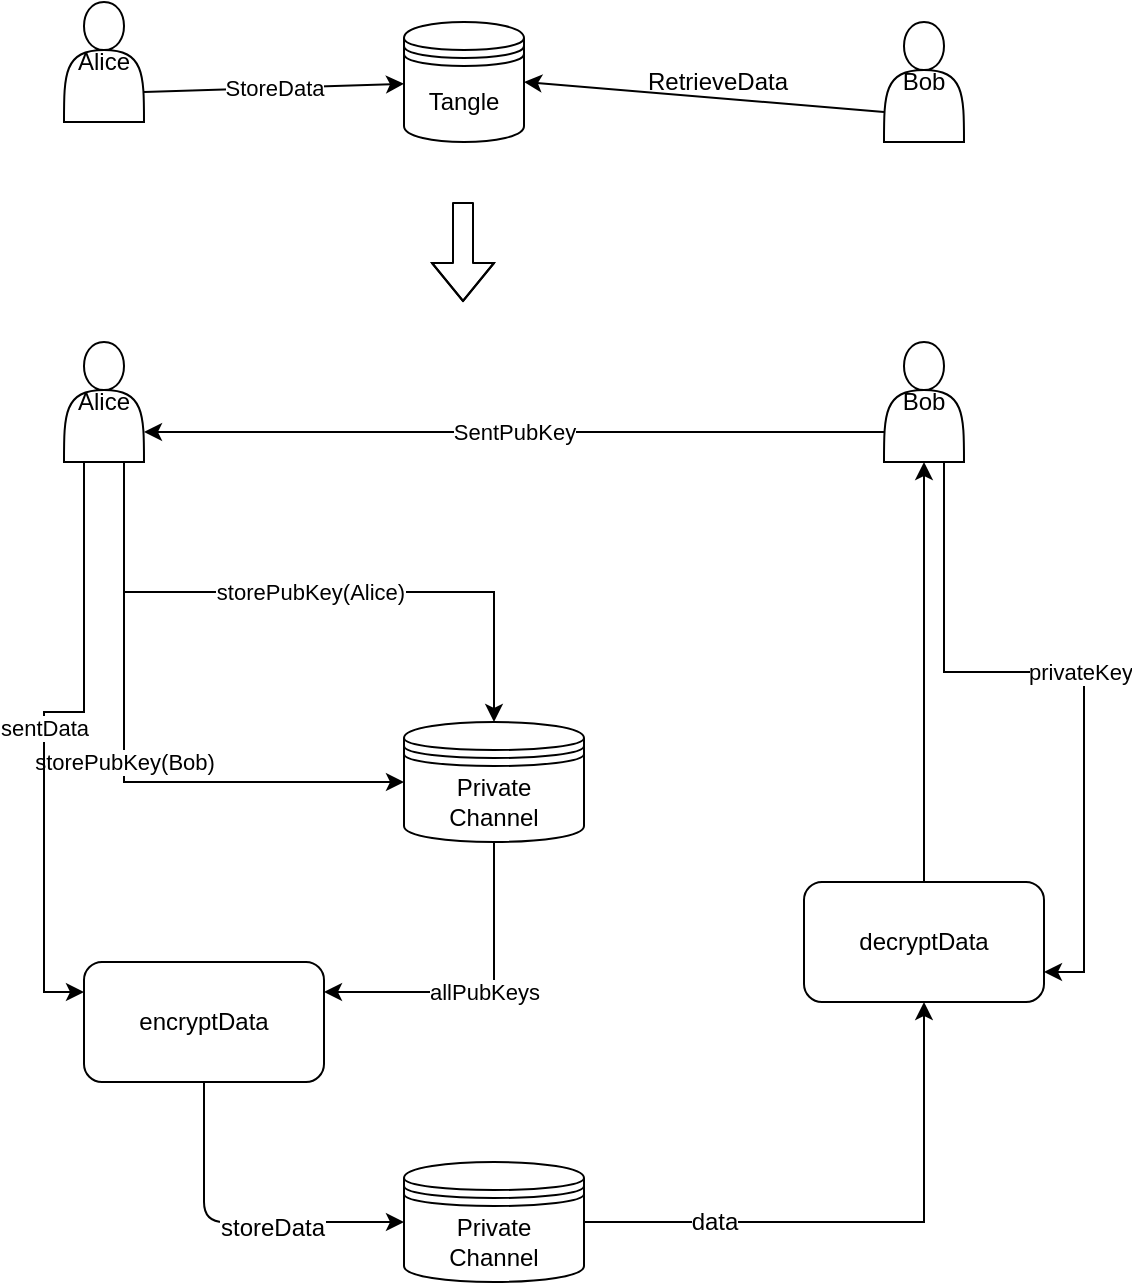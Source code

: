 <mxfile version="10.7.4" type="device"><diagram name="PubK" id="0783ab3e-0a74-02c8-0abd-f7b4e66b4bec"><mxGraphModel dx="1394" dy="824" grid="1" gridSize="10" guides="1" tooltips="1" connect="1" arrows="1" fold="1" page="1" pageScale="1" pageWidth="850" pageHeight="1100" background="#ffffff" math="0" shadow="0"><root><mxCell id="0"/><mxCell id="1" parent="0"/><mxCell id="lQn0jnvh-YHPeJSqc300-14" value="Alice&lt;br&gt;" style="shape=actor;whiteSpace=wrap;html=1;" parent="1" vertex="1"><mxGeometry x="50" y="30" width="40" height="60" as="geometry"/></mxCell><mxCell id="lQn0jnvh-YHPeJSqc300-15" value="StoreData" style="endArrow=classic;html=1;exitX=1;exitY=0.75;exitDx=0;exitDy=0;" parent="1" source="lQn0jnvh-YHPeJSqc300-14" target="lQn0jnvh-YHPeJSqc300-16" edge="1"><mxGeometry width="50" height="50" relative="1" as="geometry"><mxPoint x="50" y="170" as="sourcePoint"/><mxPoint x="100" y="120" as="targetPoint"/></mxGeometry></mxCell><mxCell id="lQn0jnvh-YHPeJSqc300-16" value="Tangle&lt;br&gt;" style="shape=datastore;whiteSpace=wrap;html=1;" parent="1" vertex="1"><mxGeometry x="220" y="40" width="60" height="60" as="geometry"/></mxCell><mxCell id="lQn0jnvh-YHPeJSqc300-17" value="Bob" style="shape=actor;whiteSpace=wrap;html=1;" parent="1" vertex="1"><mxGeometry x="460" y="40" width="40" height="60" as="geometry"/></mxCell><mxCell id="lQn0jnvh-YHPeJSqc300-18" value="" style="endArrow=classic;html=1;exitX=0;exitY=0.75;exitDx=0;exitDy=0;entryX=1;entryY=0.5;entryDx=0;entryDy=0;" parent="1" source="lQn0jnvh-YHPeJSqc300-17" target="lQn0jnvh-YHPeJSqc300-16" edge="1"><mxGeometry width="50" height="50" relative="1" as="geometry"><mxPoint x="50" y="170" as="sourcePoint"/><mxPoint x="100" y="120" as="targetPoint"/></mxGeometry></mxCell><mxCell id="lQn0jnvh-YHPeJSqc300-19" value="RetrieveData&lt;br&gt;" style="text;html=1;resizable=0;points=[];autosize=1;align=left;verticalAlign=top;spacingTop=-4;" parent="1" vertex="1"><mxGeometry x="340" y="60" width="90" height="20" as="geometry"/></mxCell><mxCell id="lQn0jnvh-YHPeJSqc300-20" value="" style="shape=flexArrow;endArrow=classic;html=1;" parent="1" edge="1"><mxGeometry width="50" height="50" relative="1" as="geometry"><mxPoint x="249.5" y="130" as="sourcePoint"/><mxPoint x="249.5" y="180" as="targetPoint"/><Array as="points"><mxPoint x="249.5" y="160"/></Array></mxGeometry></mxCell><mxCell id="lQn0jnvh-YHPeJSqc300-25" value="storePubKey(Bob)" style="edgeStyle=orthogonalEdgeStyle;rounded=0;html=1;exitX=0.75;exitY=1;exitDx=0;exitDy=0;entryX=0;entryY=0.5;entryDx=0;entryDy=0;jettySize=auto;orthogonalLoop=1;" parent="1" source="lQn0jnvh-YHPeJSqc300-21" target="lQn0jnvh-YHPeJSqc300-24" edge="1"><mxGeometry relative="1" as="geometry"/></mxCell><mxCell id="lQn0jnvh-YHPeJSqc300-27" value="storePubKey(Alice)&lt;br&gt;" style="edgeStyle=orthogonalEdgeStyle;rounded=0;html=1;exitX=0.75;exitY=1;exitDx=0;exitDy=0;entryX=0.5;entryY=0;entryDx=0;entryDy=0;jettySize=auto;orthogonalLoop=1;" parent="1" source="lQn0jnvh-YHPeJSqc300-21" target="lQn0jnvh-YHPeJSqc300-24" edge="1"><mxGeometry relative="1" as="geometry"/></mxCell><mxCell id="lQn0jnvh-YHPeJSqc300-28" value="sentData" style="edgeStyle=orthogonalEdgeStyle;rounded=0;html=1;exitX=0.25;exitY=1;exitDx=0;exitDy=0;jettySize=auto;orthogonalLoop=1;entryX=0;entryY=0.25;entryDx=0;entryDy=0;" parent="1" source="lQn0jnvh-YHPeJSqc300-21" target="lQn0jnvh-YHPeJSqc300-30" edge="1"><mxGeometry relative="1" as="geometry"><mxPoint x="220" y="550" as="targetPoint"/></mxGeometry></mxCell><mxCell id="lQn0jnvh-YHPeJSqc300-21" value="Alice" style="shape=actor;whiteSpace=wrap;html=1;" parent="1" vertex="1"><mxGeometry x="50" y="200" width="40" height="60" as="geometry"/></mxCell><mxCell id="lQn0jnvh-YHPeJSqc300-48" value="privateKey" style="edgeStyle=orthogonalEdgeStyle;rounded=0;html=1;exitX=0.75;exitY=1;exitDx=0;exitDy=0;entryX=1;entryY=0.75;entryDx=0;entryDy=0;jettySize=auto;orthogonalLoop=1;" parent="1" source="lQn0jnvh-YHPeJSqc300-22" target="lQn0jnvh-YHPeJSqc300-42" edge="1"><mxGeometry relative="1" as="geometry"/></mxCell><mxCell id="lQn0jnvh-YHPeJSqc300-22" value="Bob" style="shape=actor;whiteSpace=wrap;html=1;" parent="1" vertex="1"><mxGeometry x="460" y="200" width="40" height="60" as="geometry"/></mxCell><mxCell id="lQn0jnvh-YHPeJSqc300-23" value="SentPubKey" style="endArrow=classic;html=1;exitX=0;exitY=0.75;exitDx=0;exitDy=0;entryX=1;entryY=0.75;entryDx=0;entryDy=0;" parent="1" source="lQn0jnvh-YHPeJSqc300-22" target="lQn0jnvh-YHPeJSqc300-21" edge="1"><mxGeometry width="50" height="50" relative="1" as="geometry"><mxPoint x="50" y="340" as="sourcePoint"/><mxPoint x="100" y="290" as="targetPoint"/></mxGeometry></mxCell><mxCell id="lQn0jnvh-YHPeJSqc300-31" value="allPubKeys" style="edgeStyle=orthogonalEdgeStyle;rounded=0;html=1;exitX=0.5;exitY=1;exitDx=0;exitDy=0;entryX=1;entryY=0.25;entryDx=0;entryDy=0;jettySize=auto;orthogonalLoop=1;" parent="1" source="lQn0jnvh-YHPeJSqc300-24" target="lQn0jnvh-YHPeJSqc300-30" edge="1"><mxGeometry relative="1" as="geometry"/></mxCell><mxCell id="lQn0jnvh-YHPeJSqc300-24" value="Private&lt;br&gt;Channel" style="shape=datastore;whiteSpace=wrap;html=1;" parent="1" vertex="1"><mxGeometry x="220" y="390" width="90" height="60" as="geometry"/></mxCell><mxCell id="lQn0jnvh-YHPeJSqc300-30" value="encryptData" style="rounded=1;whiteSpace=wrap;html=1;" parent="1" vertex="1"><mxGeometry x="60" y="510" width="120" height="60" as="geometry"/></mxCell><mxCell id="lQn0jnvh-YHPeJSqc300-44" style="edgeStyle=orthogonalEdgeStyle;rounded=0;html=1;exitX=1;exitY=0.5;exitDx=0;exitDy=0;entryX=0.5;entryY=1;entryDx=0;entryDy=0;jettySize=auto;orthogonalLoop=1;" parent="1" source="lQn0jnvh-YHPeJSqc300-35" target="lQn0jnvh-YHPeJSqc300-42" edge="1"><mxGeometry relative="1" as="geometry"/></mxCell><mxCell id="lQn0jnvh-YHPeJSqc300-45" value="data" style="text;html=1;resizable=0;points=[];align=center;verticalAlign=middle;labelBackgroundColor=#ffffff;" parent="lQn0jnvh-YHPeJSqc300-44" vertex="1" connectable="0"><mxGeometry x="-0.536" relative="1" as="geometry"><mxPoint as="offset"/></mxGeometry></mxCell><mxCell id="lQn0jnvh-YHPeJSqc300-35" value="Private&lt;br&gt;Channel" style="shape=datastore;whiteSpace=wrap;html=1;" parent="1" vertex="1"><mxGeometry x="220" y="610" width="90" height="60" as="geometry"/></mxCell><mxCell id="lQn0jnvh-YHPeJSqc300-38" value="" style="endArrow=classic;html=1;exitX=0.5;exitY=1;exitDx=0;exitDy=0;entryX=0;entryY=0.5;entryDx=0;entryDy=0;" parent="1" source="lQn0jnvh-YHPeJSqc300-30" target="lQn0jnvh-YHPeJSqc300-35" edge="1"><mxGeometry width="50" height="50" relative="1" as="geometry"><mxPoint x="20" y="740" as="sourcePoint"/><mxPoint x="70" y="690" as="targetPoint"/><Array as="points"><mxPoint x="120" y="640"/></Array></mxGeometry></mxCell><mxCell id="lQn0jnvh-YHPeJSqc300-39" value="storeData" style="text;html=1;resizable=0;points=[];align=center;verticalAlign=middle;labelBackgroundColor=#ffffff;" parent="lQn0jnvh-YHPeJSqc300-38" vertex="1" connectable="0"><mxGeometry x="-0.176" y="34" relative="1" as="geometry"><mxPoint x="34" y="37" as="offset"/></mxGeometry></mxCell><mxCell id="lQn0jnvh-YHPeJSqc300-47" style="edgeStyle=orthogonalEdgeStyle;rounded=0;html=1;exitX=0.5;exitY=0;exitDx=0;exitDy=0;entryX=0.5;entryY=1;entryDx=0;entryDy=0;jettySize=auto;orthogonalLoop=1;" parent="1" source="lQn0jnvh-YHPeJSqc300-42" target="lQn0jnvh-YHPeJSqc300-22" edge="1"><mxGeometry relative="1" as="geometry"/></mxCell><mxCell id="lQn0jnvh-YHPeJSqc300-42" value="decryptData" style="rounded=1;whiteSpace=wrap;html=1;" parent="1" vertex="1"><mxGeometry x="420" y="470" width="120" height="60" as="geometry"/></mxCell></root></mxGraphModel></diagram><diagram id="yjzdHMoY_7_UCyazyquD" name="LKH"><mxGraphModel dx="1394" dy="824" grid="1" gridSize="10" guides="1" tooltips="1" connect="1" arrows="1" fold="1" page="1" pageScale="1" pageWidth="1169" pageHeight="827" math="0" shadow="0"><root><mxCell id="tGQ8PJ9gHfeY4xosZDYF-0"/><mxCell id="tGQ8PJ9gHfeY4xosZDYF-1" parent="tGQ8PJ9gHfeY4xosZDYF-0"/><mxCell id="tGQ8PJ9gHfeY4xosZDYF-5" style="rounded=0;orthogonalLoop=1;jettySize=auto;html=1;exitX=0;exitY=1;exitDx=0;exitDy=0;entryX=1;entryY=0;entryDx=0;entryDy=0;" parent="tGQ8PJ9gHfeY4xosZDYF-1" source="tGQ8PJ9gHfeY4xosZDYF-2" target="tGQ8PJ9gHfeY4xosZDYF-3" edge="1"><mxGeometry relative="1" as="geometry"/></mxCell><mxCell id="tGQ8PJ9gHfeY4xosZDYF-6" style="rounded=0;orthogonalLoop=1;jettySize=auto;html=1;exitX=1;exitY=1;exitDx=0;exitDy=0;entryX=0;entryY=0;entryDx=0;entryDy=0;" parent="tGQ8PJ9gHfeY4xosZDYF-1" source="tGQ8PJ9gHfeY4xosZDYF-2" target="tGQ8PJ9gHfeY4xosZDYF-4" edge="1"><mxGeometry relative="1" as="geometry"/></mxCell><mxCell id="tGQ8PJ9gHfeY4xosZDYF-2" value="AA" style="ellipse;whiteSpace=wrap;html=1;fillColor=#f8cecc;strokeColor=#b85450;" parent="tGQ8PJ9gHfeY4xosZDYF-1" vertex="1"><mxGeometry x="510" y="5" width="60" height="40" as="geometry"/></mxCell><mxCell id="tGQ8PJ9gHfeY4xosZDYF-27" style="edgeStyle=none;rounded=0;orthogonalLoop=1;jettySize=auto;html=1;exitX=0;exitY=0.5;exitDx=0;exitDy=0;" parent="tGQ8PJ9gHfeY4xosZDYF-1" source="tGQ8PJ9gHfeY4xosZDYF-3" target="tGQ8PJ9gHfeY4xosZDYF-9" edge="1"><mxGeometry relative="1" as="geometry"/></mxCell><mxCell id="tGQ8PJ9gHfeY4xosZDYF-28" style="edgeStyle=none;rounded=0;orthogonalLoop=1;jettySize=auto;html=1;exitX=0.5;exitY=1;exitDx=0;exitDy=0;entryX=0.5;entryY=0;entryDx=0;entryDy=0;" parent="tGQ8PJ9gHfeY4xosZDYF-1" source="tGQ8PJ9gHfeY4xosZDYF-3" target="tGQ8PJ9gHfeY4xosZDYF-14" edge="1"><mxGeometry relative="1" as="geometry"/></mxCell><mxCell id="tGQ8PJ9gHfeY4xosZDYF-3" value="BA" style="ellipse;whiteSpace=wrap;html=1;fillColor=#ffe6cc;strokeColor=#d79b00;" parent="tGQ8PJ9gHfeY4xosZDYF-1" vertex="1"><mxGeometry x="280" y="95" width="60" height="40" as="geometry"/></mxCell><mxCell id="tGQ8PJ9gHfeY4xosZDYF-29" style="edgeStyle=none;rounded=0;orthogonalLoop=1;jettySize=auto;html=1;exitX=0.5;exitY=1;exitDx=0;exitDy=0;entryX=0.5;entryY=0;entryDx=0;entryDy=0;" parent="tGQ8PJ9gHfeY4xosZDYF-1" source="tGQ8PJ9gHfeY4xosZDYF-4" target="tGQ8PJ9gHfeY4xosZDYF-19" edge="1"><mxGeometry relative="1" as="geometry"/></mxCell><mxCell id="tGQ8PJ9gHfeY4xosZDYF-30" style="edgeStyle=none;rounded=0;orthogonalLoop=1;jettySize=auto;html=1;exitX=1;exitY=1;exitDx=0;exitDy=0;entryX=0.5;entryY=0;entryDx=0;entryDy=0;" parent="tGQ8PJ9gHfeY4xosZDYF-1" source="tGQ8PJ9gHfeY4xosZDYF-4" target="tGQ8PJ9gHfeY4xosZDYF-24" edge="1"><mxGeometry relative="1" as="geometry"/></mxCell><mxCell id="tGQ8PJ9gHfeY4xosZDYF-4" value="BB" style="ellipse;whiteSpace=wrap;html=1;fillColor=#ffe6cc;strokeColor=#d79b00;" parent="tGQ8PJ9gHfeY4xosZDYF-1" vertex="1"><mxGeometry x="710" y="95" width="60" height="40" as="geometry"/></mxCell><mxCell id="tGQ8PJ9gHfeY4xosZDYF-7" style="rounded=0;orthogonalLoop=1;jettySize=auto;html=1;exitX=0;exitY=1;exitDx=0;exitDy=0;entryX=1;entryY=0;entryDx=0;entryDy=0;" parent="tGQ8PJ9gHfeY4xosZDYF-1" source="tGQ8PJ9gHfeY4xosZDYF-9" target="tGQ8PJ9gHfeY4xosZDYF-10" edge="1"><mxGeometry relative="1" as="geometry"/></mxCell><mxCell id="tGQ8PJ9gHfeY4xosZDYF-8" style="rounded=0;orthogonalLoop=1;jettySize=auto;html=1;exitX=1;exitY=1;exitDx=0;exitDy=0;entryX=0;entryY=0;entryDx=0;entryDy=0;" parent="tGQ8PJ9gHfeY4xosZDYF-1" source="tGQ8PJ9gHfeY4xosZDYF-9" target="tGQ8PJ9gHfeY4xosZDYF-11" edge="1"><mxGeometry relative="1" as="geometry"/></mxCell><mxCell id="tGQ8PJ9gHfeY4xosZDYF-9" value="CA" style="ellipse;whiteSpace=wrap;html=1;fillColor=#ffe6cc;strokeColor=#d79b00;" parent="tGQ8PJ9gHfeY4xosZDYF-1" vertex="1"><mxGeometry x="190" y="190" width="60" height="40" as="geometry"/></mxCell><mxCell id="tGQ8PJ9gHfeY4xosZDYF-10" value="DA" style="ellipse;whiteSpace=wrap;html=1;fillColor=#d5e8d4;strokeColor=#82b366;" parent="tGQ8PJ9gHfeY4xosZDYF-1" vertex="1"><mxGeometry x="130" y="260" width="60" height="40" as="geometry"/></mxCell><mxCell id="tGQ8PJ9gHfeY4xosZDYF-11" value="DB" style="ellipse;whiteSpace=wrap;html=1;fillColor=#d5e8d4;strokeColor=#82b366;" parent="tGQ8PJ9gHfeY4xosZDYF-1" vertex="1"><mxGeometry x="250" y="260" width="60" height="40" as="geometry"/></mxCell><mxCell id="tGQ8PJ9gHfeY4xosZDYF-12" style="rounded=0;orthogonalLoop=1;jettySize=auto;html=1;exitX=0;exitY=1;exitDx=0;exitDy=0;entryX=1;entryY=0;entryDx=0;entryDy=0;" parent="tGQ8PJ9gHfeY4xosZDYF-1" source="tGQ8PJ9gHfeY4xosZDYF-14" target="tGQ8PJ9gHfeY4xosZDYF-15" edge="1"><mxGeometry relative="1" as="geometry"/></mxCell><mxCell id="tGQ8PJ9gHfeY4xosZDYF-13" style="rounded=0;orthogonalLoop=1;jettySize=auto;html=1;exitX=1;exitY=1;exitDx=0;exitDy=0;entryX=0;entryY=0;entryDx=0;entryDy=0;" parent="tGQ8PJ9gHfeY4xosZDYF-1" source="tGQ8PJ9gHfeY4xosZDYF-14" target="tGQ8PJ9gHfeY4xosZDYF-16" edge="1"><mxGeometry relative="1" as="geometry"/></mxCell><mxCell id="tGQ8PJ9gHfeY4xosZDYF-14" value="CB" style="ellipse;whiteSpace=wrap;html=1;fillColor=#ffe6cc;strokeColor=#d79b00;" parent="tGQ8PJ9gHfeY4xosZDYF-1" vertex="1"><mxGeometry x="383" y="190" width="60" height="40" as="geometry"/></mxCell><mxCell id="tGQ8PJ9gHfeY4xosZDYF-15" value="DC" style="ellipse;whiteSpace=wrap;html=1;fillColor=#d5e8d4;strokeColor=#82b366;" parent="tGQ8PJ9gHfeY4xosZDYF-1" vertex="1"><mxGeometry x="323" y="260" width="60" height="40" as="geometry"/></mxCell><mxCell id="tGQ8PJ9gHfeY4xosZDYF-16" value="DE" style="ellipse;whiteSpace=wrap;html=1;fillColor=#d5e8d4;strokeColor=#82b366;" parent="tGQ8PJ9gHfeY4xosZDYF-1" vertex="1"><mxGeometry x="443" y="260" width="60" height="40" as="geometry"/></mxCell><mxCell id="tGQ8PJ9gHfeY4xosZDYF-17" style="rounded=0;orthogonalLoop=1;jettySize=auto;html=1;exitX=0;exitY=1;exitDx=0;exitDy=0;entryX=1;entryY=0;entryDx=0;entryDy=0;" parent="tGQ8PJ9gHfeY4xosZDYF-1" source="tGQ8PJ9gHfeY4xosZDYF-19" target="tGQ8PJ9gHfeY4xosZDYF-20" edge="1"><mxGeometry relative="1" as="geometry"/></mxCell><mxCell id="tGQ8PJ9gHfeY4xosZDYF-18" style="rounded=0;orthogonalLoop=1;jettySize=auto;html=1;exitX=1;exitY=1;exitDx=0;exitDy=0;entryX=0;entryY=0;entryDx=0;entryDy=0;" parent="tGQ8PJ9gHfeY4xosZDYF-1" source="tGQ8PJ9gHfeY4xosZDYF-19" target="tGQ8PJ9gHfeY4xosZDYF-21" edge="1"><mxGeometry relative="1" as="geometry"/></mxCell><mxCell id="tGQ8PJ9gHfeY4xosZDYF-19" value="CC" style="ellipse;whiteSpace=wrap;html=1;fillColor=#ffe6cc;strokeColor=#d79b00;" parent="tGQ8PJ9gHfeY4xosZDYF-1" vertex="1"><mxGeometry x="600" y="185" width="60" height="40" as="geometry"/></mxCell><mxCell id="tGQ8PJ9gHfeY4xosZDYF-20" value="DF" style="ellipse;whiteSpace=wrap;html=1;fillColor=#d5e8d4;strokeColor=#82b366;" parent="tGQ8PJ9gHfeY4xosZDYF-1" vertex="1"><mxGeometry x="540" y="255" width="60" height="40" as="geometry"/></mxCell><mxCell id="tGQ8PJ9gHfeY4xosZDYF-21" value="DG" style="ellipse;whiteSpace=wrap;html=1;fillColor=#d5e8d4;strokeColor=#82b366;" parent="tGQ8PJ9gHfeY4xosZDYF-1" vertex="1"><mxGeometry x="660" y="255" width="60" height="40" as="geometry"/></mxCell><mxCell id="tGQ8PJ9gHfeY4xosZDYF-22" style="rounded=0;orthogonalLoop=1;jettySize=auto;html=1;exitX=0;exitY=1;exitDx=0;exitDy=0;entryX=1;entryY=0;entryDx=0;entryDy=0;" parent="tGQ8PJ9gHfeY4xosZDYF-1" source="tGQ8PJ9gHfeY4xosZDYF-24" target="tGQ8PJ9gHfeY4xosZDYF-25" edge="1"><mxGeometry relative="1" as="geometry"/></mxCell><mxCell id="tGQ8PJ9gHfeY4xosZDYF-23" style="rounded=0;orthogonalLoop=1;jettySize=auto;html=1;exitX=1;exitY=1;exitDx=0;exitDy=0;entryX=0;entryY=0;entryDx=0;entryDy=0;" parent="tGQ8PJ9gHfeY4xosZDYF-1" source="tGQ8PJ9gHfeY4xosZDYF-24" target="tGQ8PJ9gHfeY4xosZDYF-26" edge="1"><mxGeometry relative="1" as="geometry"/></mxCell><mxCell id="tGQ8PJ9gHfeY4xosZDYF-24" value="CD" style="ellipse;whiteSpace=wrap;html=1;fillColor=#ffe6cc;strokeColor=#d79b00;" parent="tGQ8PJ9gHfeY4xosZDYF-1" vertex="1"><mxGeometry x="800" y="185" width="60" height="40" as="geometry"/></mxCell><mxCell id="tGQ8PJ9gHfeY4xosZDYF-25" value="DH" style="ellipse;whiteSpace=wrap;html=1;fillColor=#d5e8d4;strokeColor=#82b366;" parent="tGQ8PJ9gHfeY4xosZDYF-1" vertex="1"><mxGeometry x="740" y="255" width="60" height="40" as="geometry"/></mxCell><mxCell id="tGQ8PJ9gHfeY4xosZDYF-26" value="DI" style="ellipse;whiteSpace=wrap;html=1;fillColor=#d5e8d4;strokeColor=#82b366;" parent="tGQ8PJ9gHfeY4xosZDYF-1" vertex="1"><mxGeometry x="860" y="255" width="60" height="40" as="geometry"/></mxCell><mxCell id="tGQ8PJ9gHfeY4xosZDYF-31" value="User DA knows:&lt;br&gt;- DA&lt;br&gt;-CA&lt;br&gt;-BA&lt;br&gt;-AA&lt;br&gt;-K&lt;br&gt;" style="text;html=1;strokeColor=none;fillColor=none;align=center;verticalAlign=middle;whiteSpace=wrap;rounded=0;" parent="tGQ8PJ9gHfeY4xosZDYF-1" vertex="1"><mxGeometry x="110" y="310" width="100" height="100" as="geometry"/></mxCell><mxCell id="tGQ8PJ9gHfeY4xosZDYF-32" value="User DB knows:&lt;br&gt;- DB&lt;br&gt;-CA&lt;br&gt;-BA&lt;br&gt;-AA&lt;br&gt;-K&lt;br&gt;" style="text;html=1;strokeColor=none;fillColor=none;align=center;verticalAlign=middle;whiteSpace=wrap;rounded=0;" parent="tGQ8PJ9gHfeY4xosZDYF-1" vertex="1"><mxGeometry x="233.5" y="313.5" width="93" height="100" as="geometry"/></mxCell><mxCell id="tGQ8PJ9gHfeY4xosZDYF-33" style="rounded=0;orthogonalLoop=1;jettySize=auto;html=1;exitX=0;exitY=1;exitDx=0;exitDy=0;entryX=1;entryY=0;entryDx=0;entryDy=0;" parent="tGQ8PJ9gHfeY4xosZDYF-1" source="tGQ8PJ9gHfeY4xosZDYF-35" target="tGQ8PJ9gHfeY4xosZDYF-38" edge="1"><mxGeometry relative="1" as="geometry"/></mxCell><mxCell id="tGQ8PJ9gHfeY4xosZDYF-34" style="rounded=0;orthogonalLoop=1;jettySize=auto;html=1;exitX=1;exitY=1;exitDx=0;exitDy=0;entryX=0;entryY=0;entryDx=0;entryDy=0;" parent="tGQ8PJ9gHfeY4xosZDYF-1" source="tGQ8PJ9gHfeY4xosZDYF-35" target="tGQ8PJ9gHfeY4xosZDYF-41" edge="1"><mxGeometry relative="1" as="geometry"/></mxCell><mxCell id="tGQ8PJ9gHfeY4xosZDYF-35" value="AA*" style="ellipse;whiteSpace=wrap;html=1;fillColor=#f8cecc;strokeColor=#b85450;" parent="tGQ8PJ9gHfeY4xosZDYF-1" vertex="1"><mxGeometry x="545" y="550" width="60" height="40" as="geometry"/></mxCell><mxCell id="tGQ8PJ9gHfeY4xosZDYF-36" style="edgeStyle=none;rounded=0;orthogonalLoop=1;jettySize=auto;html=1;exitX=0;exitY=0.5;exitDx=0;exitDy=0;" parent="tGQ8PJ9gHfeY4xosZDYF-1" source="tGQ8PJ9gHfeY4xosZDYF-38" target="tGQ8PJ9gHfeY4xosZDYF-44" edge="1"><mxGeometry relative="1" as="geometry"/></mxCell><mxCell id="tGQ8PJ9gHfeY4xosZDYF-37" style="edgeStyle=none;rounded=0;orthogonalLoop=1;jettySize=auto;html=1;exitX=0.5;exitY=1;exitDx=0;exitDy=0;entryX=0.5;entryY=0;entryDx=0;entryDy=0;" parent="tGQ8PJ9gHfeY4xosZDYF-1" source="tGQ8PJ9gHfeY4xosZDYF-38" target="tGQ8PJ9gHfeY4xosZDYF-49" edge="1"><mxGeometry relative="1" as="geometry"/></mxCell><mxCell id="tGQ8PJ9gHfeY4xosZDYF-38" value="BA" style="ellipse;whiteSpace=wrap;html=1;fillColor=#ffe6cc;strokeColor=#d79b00;" parent="tGQ8PJ9gHfeY4xosZDYF-1" vertex="1"><mxGeometry x="315" y="640" width="60" height="40" as="geometry"/></mxCell><mxCell id="tGQ8PJ9gHfeY4xosZDYF-40" style="edgeStyle=none;rounded=0;orthogonalLoop=1;jettySize=auto;html=1;exitX=1;exitY=1;exitDx=0;exitDy=0;entryX=0.5;entryY=0;entryDx=0;entryDy=0;" parent="tGQ8PJ9gHfeY4xosZDYF-1" source="tGQ8PJ9gHfeY4xosZDYF-41" target="tGQ8PJ9gHfeY4xosZDYF-59" edge="1"><mxGeometry relative="1" as="geometry"/></mxCell><mxCell id="tGQ8PJ9gHfeY4xosZDYF-72" style="rounded=0;orthogonalLoop=1;jettySize=auto;html=1;exitX=0.5;exitY=1;exitDx=0;exitDy=0;entryX=0.5;entryY=0;entryDx=0;entryDy=0;" parent="tGQ8PJ9gHfeY4xosZDYF-1" source="tGQ8PJ9gHfeY4xosZDYF-41" target="tGQ8PJ9gHfeY4xosZDYF-56" edge="1"><mxGeometry relative="1" as="geometry"/></mxCell><mxCell id="tGQ8PJ9gHfeY4xosZDYF-41" value="BB*" style="ellipse;whiteSpace=wrap;html=1;fillColor=#ffe6cc;strokeColor=#d79b00;" parent="tGQ8PJ9gHfeY4xosZDYF-1" vertex="1"><mxGeometry x="645" y="640" width="60" height="40" as="geometry"/></mxCell><mxCell id="tGQ8PJ9gHfeY4xosZDYF-42" style="rounded=0;orthogonalLoop=1;jettySize=auto;html=1;exitX=0;exitY=1;exitDx=0;exitDy=0;entryX=1;entryY=0;entryDx=0;entryDy=0;" parent="tGQ8PJ9gHfeY4xosZDYF-1" source="tGQ8PJ9gHfeY4xosZDYF-44" target="tGQ8PJ9gHfeY4xosZDYF-45" edge="1"><mxGeometry relative="1" as="geometry"/></mxCell><mxCell id="tGQ8PJ9gHfeY4xosZDYF-43" style="rounded=0;orthogonalLoop=1;jettySize=auto;html=1;exitX=1;exitY=1;exitDx=0;exitDy=0;entryX=0;entryY=0;entryDx=0;entryDy=0;" parent="tGQ8PJ9gHfeY4xosZDYF-1" source="tGQ8PJ9gHfeY4xosZDYF-44" target="tGQ8PJ9gHfeY4xosZDYF-46" edge="1"><mxGeometry relative="1" as="geometry"/></mxCell><mxCell id="tGQ8PJ9gHfeY4xosZDYF-44" value="CA" style="ellipse;whiteSpace=wrap;html=1;fillColor=#ffe6cc;strokeColor=#d79b00;" parent="tGQ8PJ9gHfeY4xosZDYF-1" vertex="1"><mxGeometry x="225" y="735" width="60" height="40" as="geometry"/></mxCell><mxCell id="tGQ8PJ9gHfeY4xosZDYF-45" value="DA" style="ellipse;whiteSpace=wrap;html=1;fillColor=#d5e8d4;strokeColor=#82b366;" parent="tGQ8PJ9gHfeY4xosZDYF-1" vertex="1"><mxGeometry x="165" y="805" width="60" height="40" as="geometry"/></mxCell><mxCell id="tGQ8PJ9gHfeY4xosZDYF-46" value="DB" style="ellipse;whiteSpace=wrap;html=1;fillColor=#d5e8d4;strokeColor=#82b366;" parent="tGQ8PJ9gHfeY4xosZDYF-1" vertex="1"><mxGeometry x="285" y="805" width="60" height="40" as="geometry"/></mxCell><mxCell id="tGQ8PJ9gHfeY4xosZDYF-47" style="rounded=0;orthogonalLoop=1;jettySize=auto;html=1;exitX=0;exitY=1;exitDx=0;exitDy=0;entryX=1;entryY=0;entryDx=0;entryDy=0;" parent="tGQ8PJ9gHfeY4xosZDYF-1" source="tGQ8PJ9gHfeY4xosZDYF-49" target="tGQ8PJ9gHfeY4xosZDYF-50" edge="1"><mxGeometry relative="1" as="geometry"/></mxCell><mxCell id="tGQ8PJ9gHfeY4xosZDYF-48" style="rounded=0;orthogonalLoop=1;jettySize=auto;html=1;exitX=1;exitY=1;exitDx=0;exitDy=0;entryX=0;entryY=0;entryDx=0;entryDy=0;" parent="tGQ8PJ9gHfeY4xosZDYF-1" source="tGQ8PJ9gHfeY4xosZDYF-49" target="tGQ8PJ9gHfeY4xosZDYF-51" edge="1"><mxGeometry relative="1" as="geometry"/></mxCell><mxCell id="tGQ8PJ9gHfeY4xosZDYF-49" value="CB" style="ellipse;whiteSpace=wrap;html=1;fillColor=#ffe6cc;strokeColor=#d79b00;" parent="tGQ8PJ9gHfeY4xosZDYF-1" vertex="1"><mxGeometry x="418" y="735" width="60" height="40" as="geometry"/></mxCell><mxCell id="tGQ8PJ9gHfeY4xosZDYF-50" value="DC" style="ellipse;whiteSpace=wrap;html=1;fillColor=#d5e8d4;strokeColor=#82b366;" parent="tGQ8PJ9gHfeY4xosZDYF-1" vertex="1"><mxGeometry x="358" y="805" width="60" height="40" as="geometry"/></mxCell><mxCell id="tGQ8PJ9gHfeY4xosZDYF-51" value="DE" style="ellipse;whiteSpace=wrap;html=1;fillColor=#d5e8d4;strokeColor=#82b366;" parent="tGQ8PJ9gHfeY4xosZDYF-1" vertex="1"><mxGeometry x="478" y="805" width="60" height="40" as="geometry"/></mxCell><mxCell id="tGQ8PJ9gHfeY4xosZDYF-52" style="rounded=0;orthogonalLoop=1;jettySize=auto;html=1;exitX=0.5;exitY=1;exitDx=0;exitDy=0;entryX=0.5;entryY=0;entryDx=0;entryDy=0;dashed=1;" parent="tGQ8PJ9gHfeY4xosZDYF-1" source="tGQ8PJ9gHfeY4xosZDYF-54" target="tGQ8PJ9gHfeY4xosZDYF-55" edge="1"><mxGeometry relative="1" as="geometry"/></mxCell><mxCell id="tGQ8PJ9gHfeY4xosZDYF-54" value="CC" style="ellipse;whiteSpace=wrap;html=1;fillColor=#ffe6cc;strokeColor=#d79b00;" parent="tGQ8PJ9gHfeY4xosZDYF-1" vertex="1"><mxGeometry x="920" y="730" width="60" height="40" as="geometry"/></mxCell><mxCell id="tGQ8PJ9gHfeY4xosZDYF-55" value="DF" style="ellipse;whiteSpace=wrap;html=1;fillColor=#e51400;strokeColor=#B20000;fontColor=#ffffff;" parent="tGQ8PJ9gHfeY4xosZDYF-1" vertex="1"><mxGeometry x="920" y="800" width="60" height="40" as="geometry"/></mxCell><mxCell id="tGQ8PJ9gHfeY4xosZDYF-56" value="DG" style="ellipse;whiteSpace=wrap;html=1;fillColor=#d5e8d4;strokeColor=#82b366;" parent="tGQ8PJ9gHfeY4xosZDYF-1" vertex="1"><mxGeometry x="595" y="730" width="60" height="40" as="geometry"/></mxCell><mxCell id="tGQ8PJ9gHfeY4xosZDYF-57" style="rounded=0;orthogonalLoop=1;jettySize=auto;html=1;exitX=0;exitY=1;exitDx=0;exitDy=0;entryX=1;entryY=0;entryDx=0;entryDy=0;" parent="tGQ8PJ9gHfeY4xosZDYF-1" source="tGQ8PJ9gHfeY4xosZDYF-59" target="tGQ8PJ9gHfeY4xosZDYF-60" edge="1"><mxGeometry relative="1" as="geometry"/></mxCell><mxCell id="tGQ8PJ9gHfeY4xosZDYF-58" style="rounded=0;orthogonalLoop=1;jettySize=auto;html=1;exitX=1;exitY=1;exitDx=0;exitDy=0;entryX=0;entryY=0;entryDx=0;entryDy=0;" parent="tGQ8PJ9gHfeY4xosZDYF-1" source="tGQ8PJ9gHfeY4xosZDYF-59" target="tGQ8PJ9gHfeY4xosZDYF-61" edge="1"><mxGeometry relative="1" as="geometry"/></mxCell><mxCell id="tGQ8PJ9gHfeY4xosZDYF-59" value="CD" style="ellipse;whiteSpace=wrap;html=1;fillColor=#ffe6cc;strokeColor=#d79b00;" parent="tGQ8PJ9gHfeY4xosZDYF-1" vertex="1"><mxGeometry x="735" y="730" width="60" height="40" as="geometry"/></mxCell><mxCell id="tGQ8PJ9gHfeY4xosZDYF-60" value="DH" style="ellipse;whiteSpace=wrap;html=1;fillColor=#d5e8d4;strokeColor=#82b366;" parent="tGQ8PJ9gHfeY4xosZDYF-1" vertex="1"><mxGeometry x="675" y="800" width="60" height="40" as="geometry"/></mxCell><mxCell id="tGQ8PJ9gHfeY4xosZDYF-61" value="DI" style="ellipse;whiteSpace=wrap;html=1;fillColor=#d5e8d4;strokeColor=#82b366;" parent="tGQ8PJ9gHfeY4xosZDYF-1" vertex="1"><mxGeometry x="795" y="800" width="60" height="40" as="geometry"/></mxCell><mxCell id="tGQ8PJ9gHfeY4xosZDYF-62" value="User DA knows:&lt;br&gt;- DA&lt;br&gt;-CA&lt;br&gt;-BA&lt;br&gt;-AA&lt;br&gt;- K&lt;br&gt;- K*&lt;br&gt;" style="text;html=1;strokeColor=none;fillColor=none;align=center;verticalAlign=middle;whiteSpace=wrap;rounded=0;" parent="tGQ8PJ9gHfeY4xosZDYF-1" vertex="1"><mxGeometry x="145" y="955" width="100" height="100" as="geometry"/></mxCell><mxCell id="tGQ8PJ9gHfeY4xosZDYF-63" value="User DB knows:&lt;br&gt;- DB&lt;br&gt;-CA&lt;br&gt;-BA&lt;br&gt;-AA&lt;br&gt;- K&lt;br&gt;- K*&lt;br&gt;" style="text;html=1;strokeColor=none;fillColor=none;align=center;verticalAlign=middle;whiteSpace=wrap;rounded=0;" parent="tGQ8PJ9gHfeY4xosZDYF-1" vertex="1"><mxGeometry x="276.5" y="971" width="93" height="100" as="geometry"/></mxCell><mxCell id="tGQ8PJ9gHfeY4xosZDYF-64" value="&lt;h1&gt;Remove Subscription&lt;/h1&gt;&lt;p&gt;User DF is removed and key needs to be changed&lt;/p&gt;" style="text;html=1;strokeColor=none;fillColor=none;spacing=5;spacingTop=-20;whiteSpace=wrap;overflow=hidden;rounded=0;" parent="tGQ8PJ9gHfeY4xosZDYF-1" vertex="1"><mxGeometry x="43.5" y="440" width="190" height="120" as="geometry"/></mxCell><mxCell id="tGQ8PJ9gHfeY4xosZDYF-67" style="edgeStyle=orthogonalEdgeStyle;rounded=0;orthogonalLoop=1;jettySize=auto;html=1;entryX=1;entryY=0.5;entryDx=0;entryDy=0;" parent="tGQ8PJ9gHfeY4xosZDYF-1" source="tGQ8PJ9gHfeY4xosZDYF-65" target="tGQ8PJ9gHfeY4xosZDYF-38" edge="1"><mxGeometry relative="1" as="geometry"><Array as="points"><mxPoint x="559" y="660"/></Array></mxGeometry></mxCell><mxCell id="tGQ8PJ9gHfeY4xosZDYF-65" value="" style="verticalLabelPosition=bottom;shadow=0;dashed=0;align=center;html=1;verticalAlign=top;strokeWidth=1;shape=mxgraph.mockup.misc.mail2;fillColor=#ffffff;strokeColor=#999999;" parent="tGQ8PJ9gHfeY4xosZDYF-1" vertex="1"><mxGeometry x="534.5" y="944" width="50" height="30" as="geometry"/></mxCell><mxCell id="tGQ8PJ9gHfeY4xosZDYF-70" value="payload:&lt;br&gt;Address &lt;b&gt;AA &lt;/b&gt;changed to &lt;b&gt;&lt;i&gt;AA*&lt;br&gt;&lt;/i&gt;&lt;/b&gt;Key &lt;b&gt;K&lt;/b&gt; changed to &lt;b&gt;&lt;i&gt;K*&lt;/i&gt;&lt;/b&gt;&lt;br&gt;" style="text;html=1;strokeColor=none;fillColor=none;align=center;verticalAlign=middle;whiteSpace=wrap;rounded=0;" parent="tGQ8PJ9gHfeY4xosZDYF-1" vertex="1"><mxGeometry x="467" y="974" width="185" height="47" as="geometry"/></mxCell><mxCell id="tGQ8PJ9gHfeY4xosZDYF-71" style="edgeStyle=none;rounded=0;orthogonalLoop=1;jettySize=auto;html=1;exitX=0.5;exitY=1;exitDx=0;exitDy=0;" parent="tGQ8PJ9gHfeY4xosZDYF-1" source="tGQ8PJ9gHfeY4xosZDYF-70" target="tGQ8PJ9gHfeY4xosZDYF-70" edge="1"><mxGeometry relative="1" as="geometry"/></mxCell><mxCell id="tGQ8PJ9gHfeY4xosZDYF-78" style="edgeStyle=none;rounded=0;orthogonalLoop=1;jettySize=auto;html=1;dashed=1;" parent="tGQ8PJ9gHfeY4xosZDYF-1" source="tGQ8PJ9gHfeY4xosZDYF-74" target="tGQ8PJ9gHfeY4xosZDYF-75" edge="1"><mxGeometry relative="1" as="geometry"/></mxCell><mxCell id="tGQ8PJ9gHfeY4xosZDYF-74" value="AA" style="ellipse;whiteSpace=wrap;html=1;fillColor=#f8cecc;strokeColor=#b85450;" parent="tGQ8PJ9gHfeY4xosZDYF-1" vertex="1"><mxGeometry x="920" y="550" width="60" height="40" as="geometry"/></mxCell><mxCell id="tGQ8PJ9gHfeY4xosZDYF-76" style="edgeStyle=none;rounded=0;orthogonalLoop=1;jettySize=auto;html=1;exitX=0.5;exitY=1;exitDx=0;exitDy=0;entryX=0.5;entryY=0;entryDx=0;entryDy=0;dashed=1;" parent="tGQ8PJ9gHfeY4xosZDYF-1" source="tGQ8PJ9gHfeY4xosZDYF-75" target="tGQ8PJ9gHfeY4xosZDYF-54" edge="1"><mxGeometry relative="1" as="geometry"/></mxCell><mxCell id="tGQ8PJ9gHfeY4xosZDYF-75" value="BB" style="ellipse;whiteSpace=wrap;html=1;fillColor=#ffe6cc;strokeColor=#d79b00;" parent="tGQ8PJ9gHfeY4xosZDYF-1" vertex="1"><mxGeometry x="920" y="640" width="60" height="40" as="geometry"/></mxCell><mxCell id="tGQ8PJ9gHfeY4xosZDYF-82" style="edgeStyle=orthogonalEdgeStyle;rounded=0;orthogonalLoop=1;jettySize=auto;html=1;entryX=0;entryY=0.5;entryDx=0;entryDy=0;" parent="tGQ8PJ9gHfeY4xosZDYF-1" source="tGQ8PJ9gHfeY4xosZDYF-79" target="tGQ8PJ9gHfeY4xosZDYF-59" edge="1"><mxGeometry relative="1" as="geometry"><Array as="points"><mxPoint x="670" y="950"/><mxPoint x="670" y="750"/></Array></mxGeometry></mxCell><mxCell id="tGQ8PJ9gHfeY4xosZDYF-79" value="" style="verticalLabelPosition=bottom;shadow=0;dashed=0;align=center;html=1;verticalAlign=top;strokeWidth=1;shape=mxgraph.mockup.misc.mail2;fillColor=#ffffff;strokeColor=#999999;" parent="tGQ8PJ9gHfeY4xosZDYF-1" vertex="1"><mxGeometry x="697.5" y="935" width="50" height="30" as="geometry"/></mxCell><mxCell id="tGQ8PJ9gHfeY4xosZDYF-80" value="payload:&lt;br&gt;Address &lt;b&gt;AA &lt;/b&gt;changed to &lt;b&gt;&lt;i&gt;AA*&lt;br&gt;&lt;/i&gt;&lt;/b&gt;Address &lt;b&gt;BB&amp;nbsp;&lt;/b&gt;changed to&amp;nbsp;&lt;b&gt;&lt;i&gt;BB*&lt;br&gt;&lt;/i&gt;&lt;/b&gt;Key&amp;nbsp;&lt;b&gt;K&lt;/b&gt;changed to&amp;nbsp;&lt;b&gt;&lt;i&gt;K*&lt;/i&gt;&lt;/b&gt;&lt;br&gt;" style="text;html=1;strokeColor=none;fillColor=none;align=center;verticalAlign=middle;whiteSpace=wrap;rounded=0;" parent="tGQ8PJ9gHfeY4xosZDYF-1" vertex="1"><mxGeometry x="630" y="965" width="185" height="85" as="geometry"/></mxCell><mxCell id="tGQ8PJ9gHfeY4xosZDYF-85" style="edgeStyle=orthogonalEdgeStyle;rounded=0;orthogonalLoop=1;jettySize=auto;html=1;" parent="tGQ8PJ9gHfeY4xosZDYF-1" source="tGQ8PJ9gHfeY4xosZDYF-83" target="tGQ8PJ9gHfeY4xosZDYF-56" edge="1"><mxGeometry relative="1" as="geometry"><Array as="points"><mxPoint x="903" y="900"/><mxPoint x="625" y="900"/></Array></mxGeometry></mxCell><mxCell id="tGQ8PJ9gHfeY4xosZDYF-83" value="" style="verticalLabelPosition=bottom;shadow=0;dashed=0;align=center;html=1;verticalAlign=top;strokeWidth=1;shape=mxgraph.mockup.misc.mail2;fillColor=#ffffff;strokeColor=#999999;" parent="tGQ8PJ9gHfeY4xosZDYF-1" vertex="1"><mxGeometry x="877.5" y="935" width="50" height="30" as="geometry"/></mxCell><mxCell id="tGQ8PJ9gHfeY4xosZDYF-84" value="payload:&lt;br&gt;Address &lt;b&gt;AA &lt;/b&gt;changed to &lt;b&gt;&lt;i&gt;AA* &amp;amp; &lt;span style=&quot;background-color: rgb(204 , 255 , 204)&quot;&gt;K(AA*)&lt;/span&gt;&lt;br&gt;&lt;/i&gt;&lt;/b&gt;Address &lt;b&gt;BB&amp;nbsp;&lt;/b&gt;changed to&amp;nbsp;&lt;b&gt;&lt;i&gt;BB* &amp;amp; &lt;span style=&quot;background-color: rgb(204 , 255 , 204)&quot;&gt;K(BB*)&lt;/span&gt;&lt;br&gt;&lt;/i&gt;&lt;/b&gt;Address &lt;b&gt;CC &lt;/b&gt;removed&lt;br&gt;Key&amp;nbsp;&lt;b&gt;K&lt;/b&gt;changed to&amp;nbsp;&lt;b&gt;&lt;i&gt;K*&lt;/i&gt;&lt;/b&gt;&lt;br&gt;" style="text;html=1;strokeColor=none;fillColor=none;align=center;verticalAlign=middle;whiteSpace=wrap;rounded=0;" parent="tGQ8PJ9gHfeY4xosZDYF-1" vertex="1"><mxGeometry x="810" y="965" width="220" height="85" as="geometry"/></mxCell><mxCell id="rXfAXfiKMzKPqXo0tTYx-6" value="User DF knows:&lt;br&gt;-DF&amp;nbsp;&lt;br&gt;-CC&lt;br&gt;-BB&lt;br&gt;-AA&lt;br&gt;-K&lt;br&gt;" style="text;html=1;strokeColor=none;fillColor=none;align=center;verticalAlign=middle;whiteSpace=wrap;rounded=0;" parent="tGQ8PJ9gHfeY4xosZDYF-1" vertex="1"><mxGeometry x="995" y="777" width="93" height="100" as="geometry"/></mxCell><mxCell id="rXfAXfiKMzKPqXo0tTYx-11" style="edgeStyle=orthogonalEdgeStyle;rounded=0;orthogonalLoop=1;jettySize=auto;html=1;entryX=1;entryY=0.5;entryDx=0;entryDy=0;" parent="tGQ8PJ9gHfeY4xosZDYF-1" source="rXfAXfiKMzKPqXo0tTYx-9" target="tGQ8PJ9gHfeY4xosZDYF-35" edge="1"><mxGeometry relative="1" as="geometry"><Array as="points"><mxPoint x="1097" y="880"/><mxPoint x="900" y="880"/><mxPoint x="900" y="570"/></Array></mxGeometry></mxCell><mxCell id="rXfAXfiKMzKPqXo0tTYx-9" value="" style="verticalLabelPosition=bottom;shadow=0;dashed=0;align=center;html=1;verticalAlign=top;strokeWidth=1;shape=mxgraph.mockup.misc.mail2;fillColor=#ffffff;strokeColor=#999999;" parent="tGQ8PJ9gHfeY4xosZDYF-1" vertex="1"><mxGeometry x="1072.5" y="945" width="50" height="30" as="geometry"/></mxCell><mxCell id="rXfAXfiKMzKPqXo0tTYx-10" value="payload:&lt;br&gt;DataKey &lt;b&gt;D&amp;nbsp;&lt;/b&gt;changed to &lt;b&gt;&lt;i&gt;D*&lt;/i&gt;&lt;/b&gt;&lt;br&gt;" style="text;html=1;strokeColor=none;fillColor=none;align=center;verticalAlign=middle;whiteSpace=wrap;rounded=0;" parent="tGQ8PJ9gHfeY4xosZDYF-1" vertex="1"><mxGeometry x="1005" y="975" width="185" height="85" as="geometry"/></mxCell><mxCell id="rXfAXfiKMzKPqXo0tTYx-12" value="K" style="pointerEvents=1;shadow=0;dashed=0;html=1;strokeColor=none;labelPosition=center;verticalLabelPosition=bottom;verticalAlign=top;outlineConnect=0;align=center;shape=mxgraph.office.security.key_permissions;fillColor=#2072B8;fontStyle=1" parent="tGQ8PJ9gHfeY4xosZDYF-1" vertex="1"><mxGeometry x="550" y="1020" width="25" height="53" as="geometry"/></mxCell><mxCell id="rXfAXfiKMzKPqXo0tTYx-14" value="K" style="pointerEvents=1;shadow=0;dashed=0;html=1;strokeColor=none;labelPosition=center;verticalLabelPosition=bottom;verticalAlign=top;outlineConnect=0;align=center;shape=mxgraph.office.security.key_permissions;fillColor=#2072B8;fontStyle=1" parent="tGQ8PJ9gHfeY4xosZDYF-1" vertex="1"><mxGeometry x="710" y="1046.5" width="25" height="53" as="geometry"/></mxCell><mxCell id="rXfAXfiKMzKPqXo0tTYx-15" value="PubK(DG)&lt;br&gt;" style="pointerEvents=1;shadow=0;dashed=0;html=1;strokeColor=none;labelPosition=center;verticalLabelPosition=bottom;verticalAlign=top;outlineConnect=0;align=center;shape=mxgraph.office.security.key_permissions;fillColor=#2072B8;fontStyle=1" parent="tGQ8PJ9gHfeY4xosZDYF-1" vertex="1"><mxGeometry x="895" y="1050" width="25" height="53" as="geometry"/></mxCell><mxCell id="rXfAXfiKMzKPqXo0tTYx-16" value="K*" style="pointerEvents=1;shadow=0;dashed=0;html=1;strokeColor=none;labelPosition=center;verticalLabelPosition=bottom;verticalAlign=top;outlineConnect=0;align=center;shape=mxgraph.office.security.key_permissions;fillColor=#DA4026;fontStyle=1" parent="tGQ8PJ9gHfeY4xosZDYF-1" vertex="1"><mxGeometry x="1088" y="1050" width="25" height="53" as="geometry"/></mxCell><mxCell id="rXfAXfiKMzKPqXo0tTYx-19" value="time" style="html=1;shadow=0;dashed=0;align=center;verticalAlign=middle;shape=mxgraph.arrows2.arrow;dy=0.6;dx=40;notch=0;" parent="tGQ8PJ9gHfeY4xosZDYF-1" vertex="1"><mxGeometry x="534.5" y="1130" width="622" height="40" as="geometry"/></mxCell><mxCell id="yhzLo7tXTTcwECTKtC4U-0" value="&lt;h1&gt;Add Subscription&lt;/h1&gt;&lt;p&gt;User XX is added and key K does not need to be changed&lt;/p&gt;" style="text;html=1;strokeColor=none;fillColor=none;spacing=5;spacingTop=-20;whiteSpace=wrap;overflow=hidden;rounded=0;" parent="tGQ8PJ9gHfeY4xosZDYF-1" vertex="1"><mxGeometry x="1460" y="440" width="190" height="120" as="geometry"/></mxCell><mxCell id="yhzLo7tXTTcwECTKtC4U-1" style="rounded=0;orthogonalLoop=1;jettySize=auto;html=1;exitX=0;exitY=1;exitDx=0;exitDy=0;entryX=1;entryY=0;entryDx=0;entryDy=0;" parent="tGQ8PJ9gHfeY4xosZDYF-1" source="yhzLo7tXTTcwECTKtC4U-3" target="yhzLo7tXTTcwECTKtC4U-6" edge="1"><mxGeometry relative="1" as="geometry"/></mxCell><mxCell id="yhzLo7tXTTcwECTKtC4U-2" style="rounded=0;orthogonalLoop=1;jettySize=auto;html=1;exitX=1;exitY=1;exitDx=0;exitDy=0;entryX=0;entryY=0;entryDx=0;entryDy=0;" parent="tGQ8PJ9gHfeY4xosZDYF-1" source="yhzLo7tXTTcwECTKtC4U-3" target="yhzLo7tXTTcwECTKtC4U-9" edge="1"><mxGeometry relative="1" as="geometry"/></mxCell><mxCell id="yhzLo7tXTTcwECTKtC4U-3" value="AA" style="ellipse;whiteSpace=wrap;html=1;fillColor=#f8cecc;strokeColor=#b85450;" parent="tGQ8PJ9gHfeY4xosZDYF-1" vertex="1"><mxGeometry x="1660" y="580" width="60" height="40" as="geometry"/></mxCell><mxCell id="yhzLo7tXTTcwECTKtC4U-4" style="edgeStyle=none;rounded=0;orthogonalLoop=1;jettySize=auto;html=1;exitX=0;exitY=0.5;exitDx=0;exitDy=0;" parent="tGQ8PJ9gHfeY4xosZDYF-1" source="yhzLo7tXTTcwECTKtC4U-6" target="yhzLo7tXTTcwECTKtC4U-12" edge="1"><mxGeometry relative="1" as="geometry"/></mxCell><mxCell id="yhzLo7tXTTcwECTKtC4U-5" style="edgeStyle=none;rounded=0;orthogonalLoop=1;jettySize=auto;html=1;exitX=0.5;exitY=1;exitDx=0;exitDy=0;entryX=0.5;entryY=0;entryDx=0;entryDy=0;" parent="tGQ8PJ9gHfeY4xosZDYF-1" source="yhzLo7tXTTcwECTKtC4U-6" target="yhzLo7tXTTcwECTKtC4U-17" edge="1"><mxGeometry relative="1" as="geometry"/></mxCell><mxCell id="yhzLo7tXTTcwECTKtC4U-6" value="BA" style="ellipse;whiteSpace=wrap;html=1;fillColor=#ffe6cc;strokeColor=#d79b00;" parent="tGQ8PJ9gHfeY4xosZDYF-1" vertex="1"><mxGeometry x="1430" y="670" width="60" height="40" as="geometry"/></mxCell><mxCell id="yhzLo7tXTTcwECTKtC4U-7" style="edgeStyle=none;rounded=0;orthogonalLoop=1;jettySize=auto;html=1;exitX=0.5;exitY=1;exitDx=0;exitDy=0;entryX=0.5;entryY=0;entryDx=0;entryDy=0;" parent="tGQ8PJ9gHfeY4xosZDYF-1" source="yhzLo7tXTTcwECTKtC4U-9" target="yhzLo7tXTTcwECTKtC4U-26" edge="1"><mxGeometry relative="1" as="geometry"><mxPoint x="1828.5" y="706" as="sourcePoint"/></mxGeometry></mxCell><mxCell id="yhzLo7tXTTcwECTKtC4U-8" style="rounded=0;orthogonalLoop=1;jettySize=auto;html=1;entryX=0.5;entryY=0;entryDx=0;entryDy=0;exitX=0.5;exitY=1;exitDx=0;exitDy=0;" parent="tGQ8PJ9gHfeY4xosZDYF-1" source="yhzLo7tXTTcwECTKtC4U-54" target="yhzLo7tXTTcwECTKtC4U-23" edge="1"><mxGeometry relative="1" as="geometry"><mxPoint x="1800" y="810" as="sourcePoint"/></mxGeometry></mxCell><mxCell id="yhzLo7tXTTcwECTKtC4U-56" style="edgeStyle=none;rounded=0;orthogonalLoop=1;jettySize=auto;html=1;entryX=0.5;entryY=0;entryDx=0;entryDy=0;" parent="tGQ8PJ9gHfeY4xosZDYF-1" source="yhzLo7tXTTcwECTKtC4U-9" target="yhzLo7tXTTcwECTKtC4U-54" edge="1"><mxGeometry relative="1" as="geometry"/></mxCell><mxCell id="yhzLo7tXTTcwECTKtC4U-9" value="BB" style="ellipse;whiteSpace=wrap;html=1;fillColor=#ffe6cc;strokeColor=#d79b00;" parent="tGQ8PJ9gHfeY4xosZDYF-1" vertex="1"><mxGeometry x="1760" y="670" width="60" height="40" as="geometry"/></mxCell><mxCell id="yhzLo7tXTTcwECTKtC4U-10" style="rounded=0;orthogonalLoop=1;jettySize=auto;html=1;exitX=0;exitY=1;exitDx=0;exitDy=0;entryX=1;entryY=0;entryDx=0;entryDy=0;" parent="tGQ8PJ9gHfeY4xosZDYF-1" source="yhzLo7tXTTcwECTKtC4U-12" target="yhzLo7tXTTcwECTKtC4U-13" edge="1"><mxGeometry relative="1" as="geometry"/></mxCell><mxCell id="yhzLo7tXTTcwECTKtC4U-11" style="rounded=0;orthogonalLoop=1;jettySize=auto;html=1;exitX=1;exitY=1;exitDx=0;exitDy=0;entryX=0;entryY=0;entryDx=0;entryDy=0;" parent="tGQ8PJ9gHfeY4xosZDYF-1" source="yhzLo7tXTTcwECTKtC4U-12" target="yhzLo7tXTTcwECTKtC4U-14" edge="1"><mxGeometry relative="1" as="geometry"/></mxCell><mxCell id="yhzLo7tXTTcwECTKtC4U-12" value="CA" style="ellipse;whiteSpace=wrap;html=1;fillColor=#ffe6cc;strokeColor=#d79b00;" parent="tGQ8PJ9gHfeY4xosZDYF-1" vertex="1"><mxGeometry x="1340" y="765" width="60" height="40" as="geometry"/></mxCell><mxCell id="yhzLo7tXTTcwECTKtC4U-13" value="DA" style="ellipse;whiteSpace=wrap;html=1;fillColor=#d5e8d4;strokeColor=#82b366;" parent="tGQ8PJ9gHfeY4xosZDYF-1" vertex="1"><mxGeometry x="1280" y="835" width="60" height="40" as="geometry"/></mxCell><mxCell id="yhzLo7tXTTcwECTKtC4U-14" value="DB" style="ellipse;whiteSpace=wrap;html=1;fillColor=#d5e8d4;strokeColor=#82b366;" parent="tGQ8PJ9gHfeY4xosZDYF-1" vertex="1"><mxGeometry x="1400" y="835" width="60" height="40" as="geometry"/></mxCell><mxCell id="yhzLo7tXTTcwECTKtC4U-15" style="rounded=0;orthogonalLoop=1;jettySize=auto;html=1;exitX=0;exitY=1;exitDx=0;exitDy=0;entryX=1;entryY=0;entryDx=0;entryDy=0;" parent="tGQ8PJ9gHfeY4xosZDYF-1" source="yhzLo7tXTTcwECTKtC4U-17" target="yhzLo7tXTTcwECTKtC4U-18" edge="1"><mxGeometry relative="1" as="geometry"/></mxCell><mxCell id="yhzLo7tXTTcwECTKtC4U-16" style="rounded=0;orthogonalLoop=1;jettySize=auto;html=1;exitX=1;exitY=1;exitDx=0;exitDy=0;entryX=0;entryY=0;entryDx=0;entryDy=0;" parent="tGQ8PJ9gHfeY4xosZDYF-1" source="yhzLo7tXTTcwECTKtC4U-17" target="yhzLo7tXTTcwECTKtC4U-19" edge="1"><mxGeometry relative="1" as="geometry"/></mxCell><mxCell id="yhzLo7tXTTcwECTKtC4U-17" value="CB" style="ellipse;whiteSpace=wrap;html=1;fillColor=#ffe6cc;strokeColor=#d79b00;" parent="tGQ8PJ9gHfeY4xosZDYF-1" vertex="1"><mxGeometry x="1533" y="765" width="60" height="40" as="geometry"/></mxCell><mxCell id="yhzLo7tXTTcwECTKtC4U-18" value="DC" style="ellipse;whiteSpace=wrap;html=1;fillColor=#d5e8d4;strokeColor=#82b366;" parent="tGQ8PJ9gHfeY4xosZDYF-1" vertex="1"><mxGeometry x="1473" y="835" width="60" height="40" as="geometry"/></mxCell><mxCell id="yhzLo7tXTTcwECTKtC4U-19" value="DE" style="ellipse;whiteSpace=wrap;html=1;fillColor=#d5e8d4;strokeColor=#82b366;" parent="tGQ8PJ9gHfeY4xosZDYF-1" vertex="1"><mxGeometry x="1593" y="835" width="60" height="40" as="geometry"/></mxCell><mxCell id="yhzLo7tXTTcwECTKtC4U-23" value="DG" style="ellipse;whiteSpace=wrap;html=1;fillColor=#d5e8d4;strokeColor=#82b366;" parent="tGQ8PJ9gHfeY4xosZDYF-1" vertex="1"><mxGeometry x="1668" y="839" width="60" height="40" as="geometry"/></mxCell><mxCell id="yhzLo7tXTTcwECTKtC4U-24" style="rounded=0;orthogonalLoop=1;jettySize=auto;html=1;exitX=0;exitY=1;exitDx=0;exitDy=0;entryX=1;entryY=0;entryDx=0;entryDy=0;" parent="tGQ8PJ9gHfeY4xosZDYF-1" source="yhzLo7tXTTcwECTKtC4U-26" target="yhzLo7tXTTcwECTKtC4U-27" edge="1"><mxGeometry relative="1" as="geometry"/></mxCell><mxCell id="yhzLo7tXTTcwECTKtC4U-25" style="rounded=0;orthogonalLoop=1;jettySize=auto;html=1;exitX=1;exitY=1;exitDx=0;exitDy=0;entryX=0;entryY=0;entryDx=0;entryDy=0;" parent="tGQ8PJ9gHfeY4xosZDYF-1" source="yhzLo7tXTTcwECTKtC4U-26" target="yhzLo7tXTTcwECTKtC4U-28" edge="1"><mxGeometry relative="1" as="geometry"/></mxCell><mxCell id="yhzLo7tXTTcwECTKtC4U-26" value="CD" style="ellipse;whiteSpace=wrap;html=1;fillColor=#ffe6cc;strokeColor=#d79b00;" parent="tGQ8PJ9gHfeY4xosZDYF-1" vertex="1"><mxGeometry x="1867.5" y="762" width="60" height="40" as="geometry"/></mxCell><mxCell id="yhzLo7tXTTcwECTKtC4U-27" value="DH" style="ellipse;whiteSpace=wrap;html=1;fillColor=#d5e8d4;strokeColor=#82b366;" parent="tGQ8PJ9gHfeY4xosZDYF-1" vertex="1"><mxGeometry x="1807.5" y="832" width="60" height="40" as="geometry"/></mxCell><mxCell id="yhzLo7tXTTcwECTKtC4U-28" value="DI" style="ellipse;whiteSpace=wrap;html=1;fillColor=#d5e8d4;strokeColor=#82b366;" parent="tGQ8PJ9gHfeY4xosZDYF-1" vertex="1"><mxGeometry x="1927.5" y="832" width="60" height="40" as="geometry"/></mxCell><mxCell id="yhzLo7tXTTcwECTKtC4U-57" style="edgeStyle=orthogonalEdgeStyle;rounded=0;orthogonalLoop=1;jettySize=auto;html=1;" parent="tGQ8PJ9gHfeY4xosZDYF-1" source="yhzLo7tXTTcwECTKtC4U-32" target="yhzLo7tXTTcwECTKtC4U-53" edge="1"><mxGeometry relative="1" as="geometry"><Array as="points"><mxPoint x="1674" y="950"/><mxPoint x="1773" y="950"/></Array></mxGeometry></mxCell><mxCell id="yhzLo7tXTTcwECTKtC4U-32" value="" style="verticalLabelPosition=bottom;shadow=0;dashed=0;align=center;html=1;verticalAlign=top;strokeWidth=1;shape=mxgraph.mockup.misc.mail2;fillColor=#ffffff;strokeColor=#999999;" parent="tGQ8PJ9gHfeY4xosZDYF-1" vertex="1"><mxGeometry x="1649.5" y="974" width="50" height="30" as="geometry"/></mxCell><mxCell id="yhzLo7tXTTcwECTKtC4U-33" value="payload:&lt;br&gt;Address &lt;b&gt;AA &lt;br&gt;&lt;/b&gt;Address &lt;b&gt;CX&lt;br&gt;&lt;/b&gt;Address &lt;b&gt;DataStream&lt;/b&gt;&lt;br&gt;Key &lt;b&gt;K&lt;/b&gt;&lt;br&gt;" style="text;html=1;strokeColor=none;fillColor=none;align=center;verticalAlign=middle;whiteSpace=wrap;rounded=0;" parent="tGQ8PJ9gHfeY4xosZDYF-1" vertex="1"><mxGeometry x="1590" y="1008" width="180" height="73" as="geometry"/></mxCell><mxCell id="yhzLo7tXTTcwECTKtC4U-62" style="edgeStyle=orthogonalEdgeStyle;rounded=0;orthogonalLoop=1;jettySize=auto;html=1;entryX=0.5;entryY=1;entryDx=0;entryDy=0;" parent="tGQ8PJ9gHfeY4xosZDYF-1" source="yhzLo7tXTTcwECTKtC4U-40" target="yhzLo7tXTTcwECTKtC4U-23" edge="1"><mxGeometry relative="1" as="geometry"><Array as="points"><mxPoint x="1837" y="940"/><mxPoint x="1698" y="940"/></Array></mxGeometry></mxCell><mxCell id="yhzLo7tXTTcwECTKtC4U-40" value="" style="verticalLabelPosition=bottom;shadow=0;dashed=0;align=center;html=1;verticalAlign=top;strokeWidth=1;shape=mxgraph.mockup.misc.mail2;fillColor=#ffffff;strokeColor=#999999;" parent="tGQ8PJ9gHfeY4xosZDYF-1" vertex="1"><mxGeometry x="1812.5" y="965" width="50" height="30" as="geometry"/></mxCell><mxCell id="yhzLo7tXTTcwECTKtC4U-41" value="payload:&lt;br&gt;Address &lt;b&gt;CX &lt;/b&gt;added&lt;br&gt;" style="text;html=1;strokeColor=none;fillColor=none;align=center;verticalAlign=middle;whiteSpace=wrap;rounded=0;" parent="tGQ8PJ9gHfeY4xosZDYF-1" vertex="1"><mxGeometry x="1745" y="995" width="185" height="85" as="geometry"/></mxCell><mxCell id="yhzLo7tXTTcwECTKtC4U-49" value="PubK(XX)" style="pointerEvents=1;shadow=0;dashed=0;html=1;strokeColor=none;labelPosition=center;verticalLabelPosition=bottom;verticalAlign=top;outlineConnect=0;align=center;shape=mxgraph.office.security.key_permissions;fillColor=#2072B8;fontStyle=1" parent="tGQ8PJ9gHfeY4xosZDYF-1" vertex="1"><mxGeometry x="1667.5" y="1090" width="25" height="53" as="geometry"/></mxCell><mxCell id="yhzLo7tXTTcwECTKtC4U-50" value="PubK(DG)" style="pointerEvents=1;shadow=0;dashed=0;html=1;strokeColor=none;labelPosition=center;verticalLabelPosition=bottom;verticalAlign=top;outlineConnect=0;align=center;shape=mxgraph.office.security.key_permissions;fillColor=#2072B8;fontStyle=1" parent="tGQ8PJ9gHfeY4xosZDYF-1" vertex="1"><mxGeometry x="1825" y="1076.5" width="25" height="53" as="geometry"/></mxCell><mxCell id="yhzLo7tXTTcwECTKtC4U-53" value="XX" style="ellipse;whiteSpace=wrap;html=1;fillColor=#60a917;strokeColor=#2D7600;fontColor=#ffffff;" parent="tGQ8PJ9gHfeY4xosZDYF-1" vertex="1"><mxGeometry x="1742.5" y="835" width="60" height="40" as="geometry"/></mxCell><mxCell id="yhzLo7tXTTcwECTKtC4U-55" style="rounded=0;orthogonalLoop=1;jettySize=auto;html=1;" parent="tGQ8PJ9gHfeY4xosZDYF-1" source="yhzLo7tXTTcwECTKtC4U-54" target="yhzLo7tXTTcwECTKtC4U-53" edge="1"><mxGeometry relative="1" as="geometry"/></mxCell><mxCell id="yhzLo7tXTTcwECTKtC4U-54" value="CX" style="ellipse;whiteSpace=wrap;html=1;fillColor=#60a917;strokeColor=#2D7600;fontColor=#ffffff;" parent="tGQ8PJ9gHfeY4xosZDYF-1" vertex="1"><mxGeometry x="1715" y="752.5" width="60" height="40" as="geometry"/></mxCell><mxCell id="yhzLo7tXTTcwECTKtC4U-65" value="K(CA)=H(DA,DB)" style="rounded=1;whiteSpace=wrap;html=1;" parent="tGQ8PJ9gHfeY4xosZDYF-1" vertex="1"><mxGeometry x="50" y="180" width="120" height="60" as="geometry"/></mxCell><mxCell id="yhzLo7tXTTcwECTKtC4U-66" value="K(BA)=H(CA,CB)" style="rounded=1;whiteSpace=wrap;html=1;" parent="tGQ8PJ9gHfeY4xosZDYF-1" vertex="1"><mxGeometry x="138.5" y="80" width="120" height="60" as="geometry"/></mxCell><mxCell id="yhzLo7tXTTcwECTKtC4U-67" value="K(BB*)=H(DG,CD)" style="rounded=1;whiteSpace=wrap;html=1;" parent="tGQ8PJ9gHfeY4xosZDYF-1" vertex="1"><mxGeometry x="725.5" y="630" width="120" height="60" as="geometry"/></mxCell><mxCell id="AL07fpUGGVvQj94WkpZ2-0" value="AA = hash(seed, channel_id)" style="text;html=1;strokeColor=none;fillColor=none;align=center;verticalAlign=middle;whiteSpace=wrap;rounded=0;" vertex="1" parent="tGQ8PJ9gHfeY4xosZDYF-1"><mxGeometry x="520" y="490" width="188" height="20" as="geometry"/></mxCell><mxCell id="AL07fpUGGVvQj94WkpZ2-1" value="seed(BA) = hash(seed, channel_id, 1)" style="text;html=1;strokeColor=none;fillColor=none;align=center;verticalAlign=middle;whiteSpace=wrap;rounded=0;" vertex="1" parent="tGQ8PJ9gHfeY4xosZDYF-1"><mxGeometry x="220" y="610" width="218" height="20" as="geometry"/></mxCell><mxCell id="AL07fpUGGVvQj94WkpZ2-2" value="BB = hash(seed, channel_id, 2)" style="text;html=1;strokeColor=none;fillColor=none;align=center;verticalAlign=middle;whiteSpace=wrap;rounded=0;" vertex="1" parent="tGQ8PJ9gHfeY4xosZDYF-1"><mxGeometry x="652" y="600" width="188" height="20" as="geometry"/></mxCell><mxCell id="AL07fpUGGVvQj94WkpZ2-3" value="seed(CA) = hash(seed, channel_id, 11)" style="text;html=1;strokeColor=none;fillColor=none;align=center;verticalAlign=middle;whiteSpace=wrap;rounded=0;" vertex="1" parent="tGQ8PJ9gHfeY4xosZDYF-1"><mxGeometry x="90" y="710" width="243" height="20" as="geometry"/></mxCell><mxCell id="AL07fpUGGVvQj94WkpZ2-5" value="K(BB) = hash(seed(BB), channel_id, 2, KeyIdx)" style="text;html=1;strokeColor=none;fillColor=none;align=center;verticalAlign=middle;whiteSpace=wrap;rounded=0;" vertex="1" parent="tGQ8PJ9gHfeY4xosZDYF-1"><mxGeometry x="634.5" y="580" width="256" height="20" as="geometry"/></mxCell></root></mxGraphModel></diagram><diagram id="iwOML2ht-gkgdfsCUtV1" name="Page-3"><mxGraphModel dx="1991" dy="1177" grid="1" gridSize="10" guides="1" tooltips="1" connect="1" arrows="1" fold="1" page="1" pageScale="1" pageWidth="827" pageHeight="1169" math="0" shadow="0"><root><mxCell id="YgW3hw0cEgTVh3HvvcWc-0"/><mxCell id="YgW3hw0cEgTVh3HvvcWc-1" parent="YgW3hw0cEgTVh3HvvcWc-0"/><mxCell id="YgW3hw0cEgTVh3HvvcWc-2" style="rounded=0;orthogonalLoop=1;jettySize=auto;html=1;exitX=0;exitY=1;exitDx=0;exitDy=0;entryX=1;entryY=0;entryDx=0;entryDy=0;" parent="YgW3hw0cEgTVh3HvvcWc-1" source="YgW3hw0cEgTVh3HvvcWc-4" target="YgW3hw0cEgTVh3HvvcWc-7" edge="1"><mxGeometry relative="1" as="geometry"/></mxCell><mxCell id="YgW3hw0cEgTVh3HvvcWc-3" style="rounded=0;orthogonalLoop=1;jettySize=auto;html=1;exitX=1;exitY=1;exitDx=0;exitDy=0;entryX=0;entryY=0;entryDx=0;entryDy=0;" parent="YgW3hw0cEgTVh3HvvcWc-1" source="YgW3hw0cEgTVh3HvvcWc-4" target="YgW3hw0cEgTVh3HvvcWc-10" edge="1"><mxGeometry relative="1" as="geometry"/></mxCell><mxCell id="YgW3hw0cEgTVh3HvvcWc-4" value="AA" style="ellipse;whiteSpace=wrap;html=1;fillColor=#f8cecc;strokeColor=#b85450;" parent="YgW3hw0cEgTVh3HvvcWc-1" vertex="1"><mxGeometry x="745" y="350" width="60" height="40" as="geometry"/></mxCell><mxCell id="YgW3hw0cEgTVh3HvvcWc-5" style="edgeStyle=none;rounded=0;orthogonalLoop=1;jettySize=auto;html=1;exitX=0;exitY=0.5;exitDx=0;exitDy=0;" parent="YgW3hw0cEgTVh3HvvcWc-1" source="YgW3hw0cEgTVh3HvvcWc-7" target="YgW3hw0cEgTVh3HvvcWc-13" edge="1"><mxGeometry relative="1" as="geometry"/></mxCell><mxCell id="YgW3hw0cEgTVh3HvvcWc-6" style="edgeStyle=none;rounded=0;orthogonalLoop=1;jettySize=auto;html=1;exitX=0.5;exitY=1;exitDx=0;exitDy=0;entryX=0.5;entryY=0;entryDx=0;entryDy=0;" parent="YgW3hw0cEgTVh3HvvcWc-1" source="YgW3hw0cEgTVh3HvvcWc-7" target="YgW3hw0cEgTVh3HvvcWc-18" edge="1"><mxGeometry relative="1" as="geometry"/></mxCell><mxCell id="YgW3hw0cEgTVh3HvvcWc-7" value="BA" style="ellipse;whiteSpace=wrap;html=1;fillColor=#ffe6cc;strokeColor=#d79b00;" parent="YgW3hw0cEgTVh3HvvcWc-1" vertex="1"><mxGeometry x="515" y="440" width="60" height="40" as="geometry"/></mxCell><mxCell id="YgW3hw0cEgTVh3HvvcWc-8" style="edgeStyle=none;rounded=0;orthogonalLoop=1;jettySize=auto;html=1;exitX=0.5;exitY=1;exitDx=0;exitDy=0;entryX=0.5;entryY=0;entryDx=0;entryDy=0;" parent="YgW3hw0cEgTVh3HvvcWc-1" source="YgW3hw0cEgTVh3HvvcWc-10" target="YgW3hw0cEgTVh3HvvcWc-23" edge="1"><mxGeometry relative="1" as="geometry"/></mxCell><mxCell id="YgW3hw0cEgTVh3HvvcWc-9" style="edgeStyle=none;rounded=0;orthogonalLoop=1;jettySize=auto;html=1;exitX=1;exitY=1;exitDx=0;exitDy=0;entryX=0.5;entryY=0;entryDx=0;entryDy=0;" parent="YgW3hw0cEgTVh3HvvcWc-1" source="YgW3hw0cEgTVh3HvvcWc-10" target="YgW3hw0cEgTVh3HvvcWc-28" edge="1"><mxGeometry relative="1" as="geometry"/></mxCell><mxCell id="YgW3hw0cEgTVh3HvvcWc-10" value="BB" style="ellipse;whiteSpace=wrap;html=1;fillColor=#ffe6cc;strokeColor=#d79b00;" parent="YgW3hw0cEgTVh3HvvcWc-1" vertex="1"><mxGeometry x="945" y="440" width="60" height="40" as="geometry"/></mxCell><mxCell id="YgW3hw0cEgTVh3HvvcWc-11" style="rounded=0;orthogonalLoop=1;jettySize=auto;html=1;exitX=0;exitY=1;exitDx=0;exitDy=0;entryX=1;entryY=0;entryDx=0;entryDy=0;" parent="YgW3hw0cEgTVh3HvvcWc-1" source="YgW3hw0cEgTVh3HvvcWc-13" target="YgW3hw0cEgTVh3HvvcWc-14" edge="1"><mxGeometry relative="1" as="geometry"/></mxCell><mxCell id="YgW3hw0cEgTVh3HvvcWc-12" style="rounded=0;orthogonalLoop=1;jettySize=auto;html=1;exitX=1;exitY=1;exitDx=0;exitDy=0;entryX=0;entryY=0;entryDx=0;entryDy=0;" parent="YgW3hw0cEgTVh3HvvcWc-1" source="YgW3hw0cEgTVh3HvvcWc-13" target="YgW3hw0cEgTVh3HvvcWc-15" edge="1"><mxGeometry relative="1" as="geometry"/></mxCell><mxCell id="YgW3hw0cEgTVh3HvvcWc-13" value="CA" style="ellipse;whiteSpace=wrap;html=1;fillColor=#ffe6cc;strokeColor=#d79b00;" parent="YgW3hw0cEgTVh3HvvcWc-1" vertex="1"><mxGeometry x="425" y="535" width="60" height="40" as="geometry"/></mxCell><mxCell id="YgW3hw0cEgTVh3HvvcWc-14" value="DA" style="ellipse;whiteSpace=wrap;html=1;fillColor=#d5e8d4;strokeColor=#82b366;" parent="YgW3hw0cEgTVh3HvvcWc-1" vertex="1"><mxGeometry x="365" y="605" width="60" height="40" as="geometry"/></mxCell><mxCell id="YgW3hw0cEgTVh3HvvcWc-15" value="DB" style="ellipse;whiteSpace=wrap;html=1;fillColor=#d5e8d4;strokeColor=#82b366;" parent="YgW3hw0cEgTVh3HvvcWc-1" vertex="1"><mxGeometry x="485" y="605" width="60" height="40" as="geometry"/></mxCell><mxCell id="YgW3hw0cEgTVh3HvvcWc-16" style="rounded=0;orthogonalLoop=1;jettySize=auto;html=1;exitX=0;exitY=1;exitDx=0;exitDy=0;entryX=1;entryY=0;entryDx=0;entryDy=0;" parent="YgW3hw0cEgTVh3HvvcWc-1" source="YgW3hw0cEgTVh3HvvcWc-18" target="YgW3hw0cEgTVh3HvvcWc-19" edge="1"><mxGeometry relative="1" as="geometry"/></mxCell><mxCell id="YgW3hw0cEgTVh3HvvcWc-17" style="rounded=0;orthogonalLoop=1;jettySize=auto;html=1;exitX=1;exitY=1;exitDx=0;exitDy=0;entryX=0;entryY=0;entryDx=0;entryDy=0;" parent="YgW3hw0cEgTVh3HvvcWc-1" source="YgW3hw0cEgTVh3HvvcWc-18" target="YgW3hw0cEgTVh3HvvcWc-20" edge="1"><mxGeometry relative="1" as="geometry"/></mxCell><mxCell id="YgW3hw0cEgTVh3HvvcWc-18" value="CB" style="ellipse;whiteSpace=wrap;html=1;fillColor=#ffe6cc;strokeColor=#d79b00;" parent="YgW3hw0cEgTVh3HvvcWc-1" vertex="1"><mxGeometry x="618" y="535" width="60" height="40" as="geometry"/></mxCell><mxCell id="YgW3hw0cEgTVh3HvvcWc-19" value="DC" style="ellipse;whiteSpace=wrap;html=1;fillColor=#d5e8d4;strokeColor=#82b366;" parent="YgW3hw0cEgTVh3HvvcWc-1" vertex="1"><mxGeometry x="558" y="605" width="60" height="40" as="geometry"/></mxCell><mxCell id="YgW3hw0cEgTVh3HvvcWc-20" value="DE" style="ellipse;whiteSpace=wrap;html=1;fillColor=#d5e8d4;strokeColor=#82b366;" parent="YgW3hw0cEgTVh3HvvcWc-1" vertex="1"><mxGeometry x="678" y="605" width="60" height="40" as="geometry"/></mxCell><mxCell id="YgW3hw0cEgTVh3HvvcWc-21" style="rounded=0;orthogonalLoop=1;jettySize=auto;html=1;exitX=0;exitY=1;exitDx=0;exitDy=0;entryX=1;entryY=0;entryDx=0;entryDy=0;" parent="YgW3hw0cEgTVh3HvvcWc-1" source="YgW3hw0cEgTVh3HvvcWc-23" target="YgW3hw0cEgTVh3HvvcWc-24" edge="1"><mxGeometry relative="1" as="geometry"/></mxCell><mxCell id="YgW3hw0cEgTVh3HvvcWc-22" style="rounded=0;orthogonalLoop=1;jettySize=auto;html=1;exitX=1;exitY=1;exitDx=0;exitDy=0;entryX=0;entryY=0;entryDx=0;entryDy=0;" parent="YgW3hw0cEgTVh3HvvcWc-1" source="YgW3hw0cEgTVh3HvvcWc-23" target="YgW3hw0cEgTVh3HvvcWc-25" edge="1"><mxGeometry relative="1" as="geometry"/></mxCell><mxCell id="YgW3hw0cEgTVh3HvvcWc-23" value="CC" style="ellipse;whiteSpace=wrap;html=1;fillColor=#ffe6cc;strokeColor=#d79b00;" parent="YgW3hw0cEgTVh3HvvcWc-1" vertex="1"><mxGeometry x="835" y="530" width="60" height="40" as="geometry"/></mxCell><mxCell id="YgW3hw0cEgTVh3HvvcWc-24" value="DF" style="ellipse;whiteSpace=wrap;html=1;fillColor=#d5e8d4;strokeColor=#82b366;" parent="YgW3hw0cEgTVh3HvvcWc-1" vertex="1"><mxGeometry x="775" y="600" width="60" height="40" as="geometry"/></mxCell><mxCell id="YgW3hw0cEgTVh3HvvcWc-25" value="DG" style="ellipse;whiteSpace=wrap;html=1;fillColor=#d5e8d4;strokeColor=#82b366;" parent="YgW3hw0cEgTVh3HvvcWc-1" vertex="1"><mxGeometry x="895" y="600" width="60" height="40" as="geometry"/></mxCell><mxCell id="YgW3hw0cEgTVh3HvvcWc-26" style="rounded=0;orthogonalLoop=1;jettySize=auto;html=1;exitX=0;exitY=1;exitDx=0;exitDy=0;entryX=1;entryY=0;entryDx=0;entryDy=0;" parent="YgW3hw0cEgTVh3HvvcWc-1" source="YgW3hw0cEgTVh3HvvcWc-28" target="YgW3hw0cEgTVh3HvvcWc-29" edge="1"><mxGeometry relative="1" as="geometry"/></mxCell><mxCell id="YgW3hw0cEgTVh3HvvcWc-27" style="rounded=0;orthogonalLoop=1;jettySize=auto;html=1;exitX=1;exitY=1;exitDx=0;exitDy=0;entryX=0;entryY=0;entryDx=0;entryDy=0;" parent="YgW3hw0cEgTVh3HvvcWc-1" source="YgW3hw0cEgTVh3HvvcWc-28" target="YgW3hw0cEgTVh3HvvcWc-30" edge="1"><mxGeometry relative="1" as="geometry"/></mxCell><mxCell id="YgW3hw0cEgTVh3HvvcWc-28" value="CD" style="ellipse;whiteSpace=wrap;html=1;fillColor=#ffe6cc;strokeColor=#d79b00;" parent="YgW3hw0cEgTVh3HvvcWc-1" vertex="1"><mxGeometry x="1035" y="530" width="60" height="40" as="geometry"/></mxCell><mxCell id="YgW3hw0cEgTVh3HvvcWc-29" value="DH" style="ellipse;whiteSpace=wrap;html=1;fillColor=#d5e8d4;strokeColor=#82b366;" parent="YgW3hw0cEgTVh3HvvcWc-1" vertex="1"><mxGeometry x="975" y="600" width="60" height="40" as="geometry"/></mxCell><mxCell id="YgW3hw0cEgTVh3HvvcWc-30" value="DI" style="ellipse;whiteSpace=wrap;html=1;fillColor=#d5e8d4;strokeColor=#82b366;" parent="YgW3hw0cEgTVh3HvvcWc-1" vertex="1"><mxGeometry x="1095" y="600" width="60" height="40" as="geometry"/></mxCell><mxCell id="YgW3hw0cEgTVh3HvvcWc-31" value="K(CA)=H(DA,DB)" style="rounded=1;whiteSpace=wrap;html=1;" parent="YgW3hw0cEgTVh3HvvcWc-1" vertex="1"><mxGeometry x="285" y="525" width="120" height="60" as="geometry"/></mxCell><mxCell id="YgW3hw0cEgTVh3HvvcWc-32" value="K(BA)=H(CA,CB)" style="rounded=1;whiteSpace=wrap;html=1;" parent="YgW3hw0cEgTVh3HvvcWc-1" vertex="1"><mxGeometry x="373.5" y="425" width="120" height="60" as="geometry"/></mxCell><mxCell id="YgW3hw0cEgTVh3HvvcWc-33" value="root_0" style="rounded=1;whiteSpace=wrap;html=1;" parent="YgW3hw0cEgTVh3HvvcWc-1" vertex="1"><mxGeometry x="1400" y="290" width="120" height="60" as="geometry"/></mxCell><mxCell id="UVSb9PUaT_StdMg5MRHU-0" value="" style="verticalLabelPosition=bottom;shadow=0;dashed=0;align=center;html=1;verticalAlign=top;strokeWidth=1;shape=mxgraph.mockup.misc.mail2;fillColor=#ffffff;strokeColor=#999999;" parent="YgW3hw0cEgTVh3HvvcWc-1" vertex="1"><mxGeometry x="1300" y="305" width="50" height="30" as="geometry"/></mxCell><mxCell id="UVSb9PUaT_StdMg5MRHU-1" value="root_1" style="rounded=1;whiteSpace=wrap;html=1;" parent="YgW3hw0cEgTVh3HvvcWc-1" vertex="1"><mxGeometry x="1400" y="380" width="120" height="60" as="geometry"/></mxCell><mxCell id="UVSb9PUaT_StdMg5MRHU-2" value="" style="verticalLabelPosition=bottom;shadow=0;dashed=0;align=center;html=1;verticalAlign=top;strokeWidth=1;shape=mxgraph.mockup.misc.mail2;fillColor=#ffffff;strokeColor=#999999;" parent="YgW3hw0cEgTVh3HvvcWc-1" vertex="1"><mxGeometry x="1300" y="395" width="50" height="30" as="geometry"/></mxCell><mxCell id="UVSb9PUaT_StdMg5MRHU-3" value="" style="verticalLabelPosition=bottom;shadow=0;dashed=0;align=center;html=1;verticalAlign=top;strokeWidth=1;shape=mxgraph.mockup.misc.mail2;fillColor=#ffffff;strokeColor=#999999;" parent="YgW3hw0cEgTVh3HvvcWc-1" vertex="1"><mxGeometry x="1230" y="395" width="50" height="30" as="geometry"/></mxCell><mxCell id="UVSb9PUaT_StdMg5MRHU-4" value="root_2" style="rounded=1;whiteSpace=wrap;html=1;" parent="YgW3hw0cEgTVh3HvvcWc-1" vertex="1"><mxGeometry x="1400" y="520" width="120" height="60" as="geometry"/></mxCell><mxCell id="UVSb9PUaT_StdMg5MRHU-5" value="" style="verticalLabelPosition=bottom;shadow=0;dashed=0;align=center;html=1;verticalAlign=top;strokeWidth=1;shape=mxgraph.mockup.misc.mail2;fillColor=#ffffff;strokeColor=#999999;" parent="YgW3hw0cEgTVh3HvvcWc-1" vertex="1"><mxGeometry x="1300" y="515" width="50" height="30" as="geometry"/></mxCell><mxCell id="UVSb9PUaT_StdMg5MRHU-6" value="" style="verticalLabelPosition=bottom;shadow=0;dashed=0;align=center;html=1;verticalAlign=top;strokeWidth=1;shape=mxgraph.mockup.misc.mail2;fillColor=#ffffff;strokeColor=#999999;" parent="YgW3hw0cEgTVh3HvvcWc-1" vertex="1"><mxGeometry x="1230" y="515" width="50" height="30" as="geometry"/></mxCell><mxCell id="UVSb9PUaT_StdMg5MRHU-7" value="" style="verticalLabelPosition=bottom;shadow=0;dashed=0;align=center;html=1;verticalAlign=top;strokeWidth=1;shape=mxgraph.mockup.misc.mail2;fillColor=#ffffff;strokeColor=#999999;" parent="YgW3hw0cEgTVh3HvvcWc-1" vertex="1"><mxGeometry x="1300" y="560" width="50" height="30" as="geometry"/></mxCell><mxCell id="UVSb9PUaT_StdMg5MRHU-8" value="" style="verticalLabelPosition=bottom;shadow=0;dashed=0;align=center;html=1;verticalAlign=top;strokeWidth=1;shape=mxgraph.mockup.misc.mail2;fillColor=#ffffff;strokeColor=#999999;" parent="YgW3hw0cEgTVh3HvvcWc-1" vertex="1"><mxGeometry x="1230" y="560" width="50" height="30" as="geometry"/></mxCell></root></mxGraphModel></diagram></mxfile>
